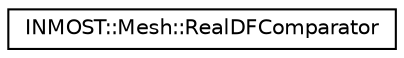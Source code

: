 digraph "Graphical Class Hierarchy"
{
  edge [fontname="Helvetica",fontsize="10",labelfontname="Helvetica",labelfontsize="10"];
  node [fontname="Helvetica",fontsize="10",shape=record];
  rankdir="LR";
  Node1 [label="INMOST::Mesh::RealDFComparator",height=0.2,width=0.4,color="black", fillcolor="white", style="filled",URL="$classINMOST_1_1Mesh_1_1RealDFComparator.html"];
}
